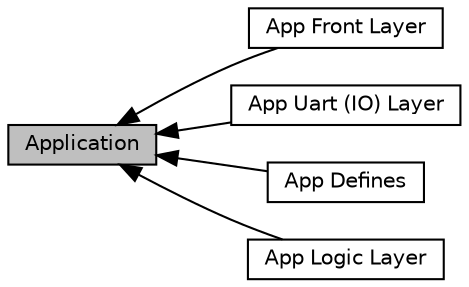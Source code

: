 digraph "Application"
{
  edge [fontname="Helvetica",fontsize="10",labelfontname="Helvetica",labelfontsize="10"];
  node [fontname="Helvetica",fontsize="10",shape=box];
  rankdir=LR;
  Node1 [label="App Front Layer",height=0.2,width=0.4,color="black", fillcolor="white", style="filled",URL="$group___a_p_p-_f_r_o_n_t.html",tooltip="All the graphical functions for the app layer."];
  Node4 [label="App Uart (IO) Layer",height=0.2,width=0.4,color="black", fillcolor="white", style="filled",URL="$group___a_p_p-_u_a_r_t.html",tooltip="All the logic functions for the UART."];
  Node0 [label="Application",height=0.2,width=0.4,color="black", fillcolor="grey75", style="filled", fontcolor="black",tooltip="Application used for demo."];
  Node3 [label="App Defines",height=0.2,width=0.4,color="black", fillcolor="white", style="filled",URL="$group___a_p_p-_d_e_f_i_n_e_s.html",tooltip="In this module are all the defines that are declared in the demo application."];
  Node2 [label="App Logic Layer",height=0.2,width=0.4,color="black", fillcolor="white", style="filled",URL="$group___a_p_p-_l_o_g_i_c.html",tooltip="All the logic functions for the app layer."];
  Node0->Node1 [shape=plaintext, dir="back", style="solid"];
  Node0->Node2 [shape=plaintext, dir="back", style="solid"];
  Node0->Node3 [shape=plaintext, dir="back", style="solid"];
  Node0->Node4 [shape=plaintext, dir="back", style="solid"];
}
